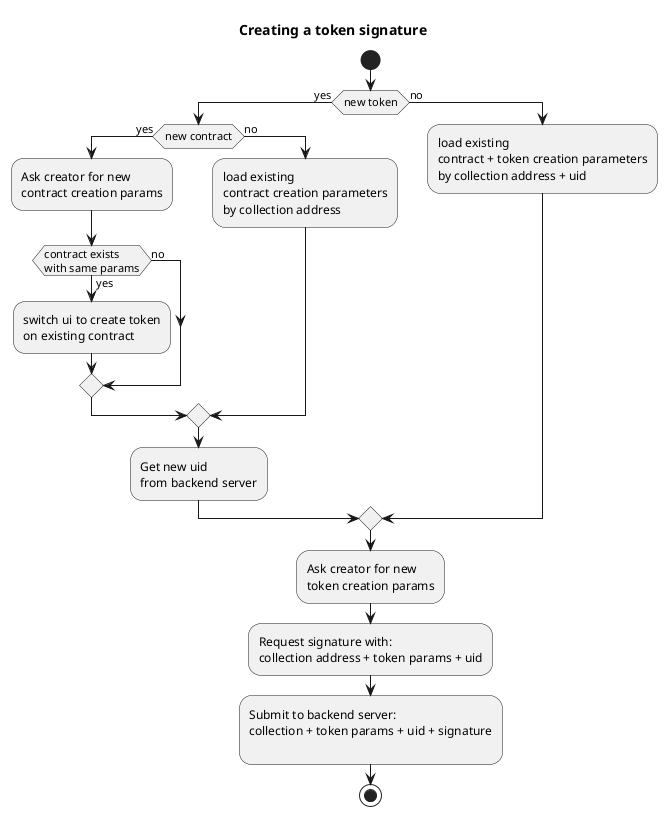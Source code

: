 @startuml

title Creating a token signature

start

if (new token) then (yes)
  if (new contract) then (yes)
    :Ask creator for new\ncontract creation params;
    if (contract exists\nwith same params) then (yes)
      :switch ui to create token\non existing contract;
    else (no)
    endif
  else (no)
    :load existing\ncontract creation parameters\nby collection address;
  endif
  :Get new uid\nfrom backend server;
else (no)
  :load existing\ncontract + token creation parameters\nby collection address + uid;
endif
:Ask creator for new\ntoken creation params;
:Request signature with:\ncollection address + token params + uid;
:Submit to backend server:\ncollection + token params + uid + signature\n;

stop

@enduml

